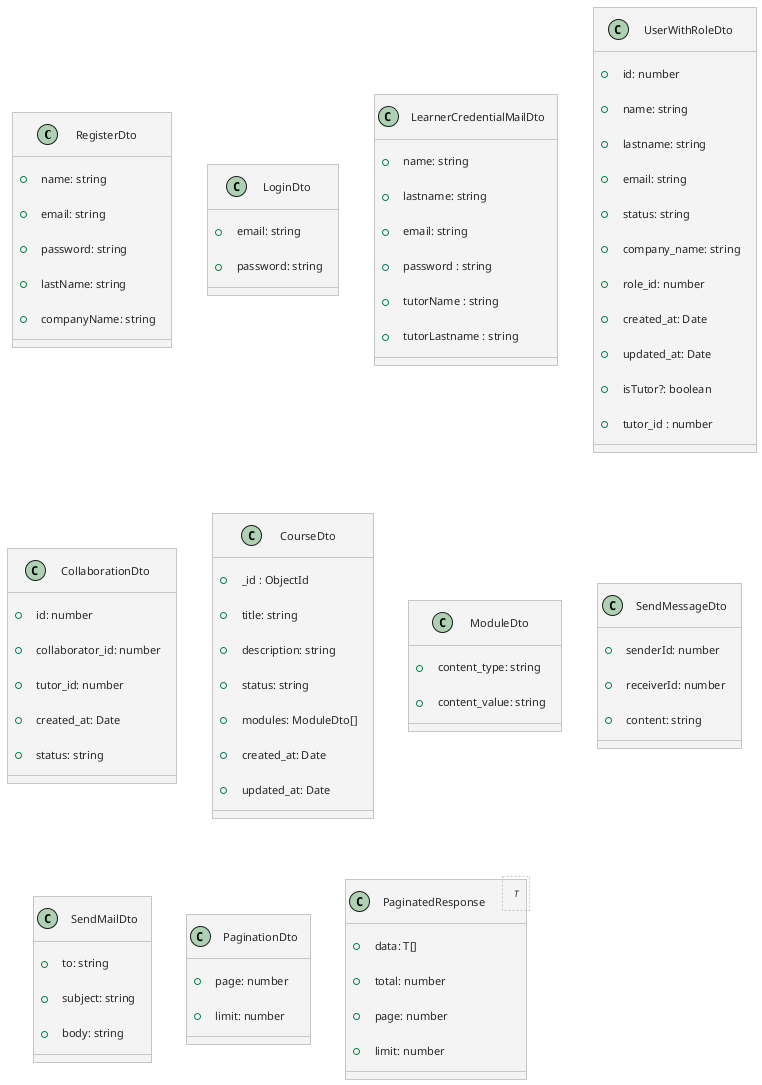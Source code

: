 @startuml "Class DTO Diagram"
!theme carbon-gray


' --- Data Transfer Objects (DTOs) ---
class RegisterDto {
  +name: string
  +email: string
  +password: string
  +lastName: string
  +companyName: string
}

class LoginDto {
  +email: string
  +password: string
}

class LearnerCredentialMailDto {
  +name: string
  +lastname: string
  +email: string
  +password : string
  +tutorName : string
  +tutorLastname : string
}

class UserWithRoleDto {
  +id: number
  +name: string
  +lastname: string
  +email: string
  +status: string
  +company_name: string
  +role_id: number
  +created_at: Date
  +updated_at: Date
  +isTutor?: boolean
  +tutor_id : number
}

class CollaborationDto {
  +id: number
  +collaborator_id: number
  +tutor_id: number
  +created_at: Date
  +status: string
}

class CourseDto {
  +_id : ObjectId
  +title: string
  +description: string
  +status: string
  +modules: ModuleDto[]
  +created_at: Date
  +updated_at: Date
}

class ModuleDto {
  +content_type: string
  +content_value: string
}

class SendMessageDto {
  +senderId: number
  +receiverId: number
  +content: string
}

class SendMailDto {
  +to: string
  +subject: string
  +body: string
}

class PaginationDto {
  +page: number
  +limit: number
}

class PaginatedResponse<T> {
  +data: T[]
  +total: number
  +page: number
  +limit: number
}